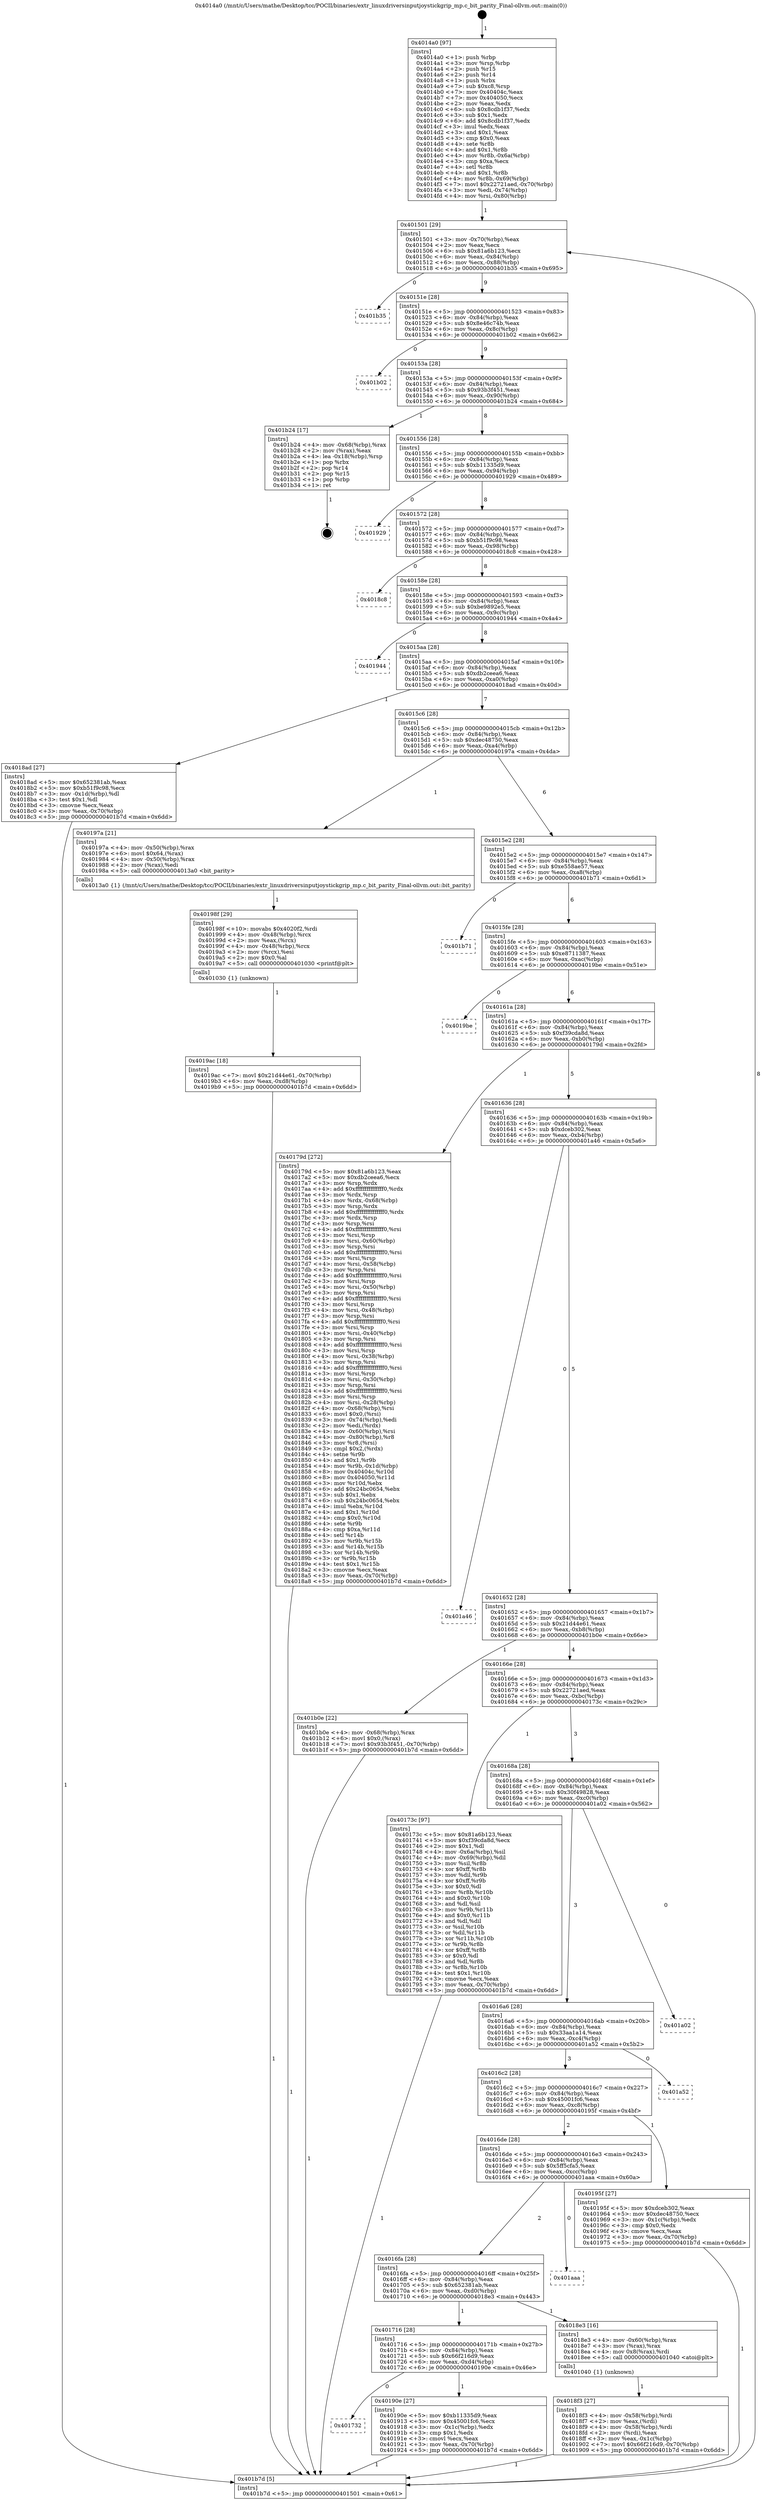 digraph "0x4014a0" {
  label = "0x4014a0 (/mnt/c/Users/mathe/Desktop/tcc/POCII/binaries/extr_linuxdriversinputjoystickgrip_mp.c_bit_parity_Final-ollvm.out::main(0))"
  labelloc = "t"
  node[shape=record]

  Entry [label="",width=0.3,height=0.3,shape=circle,fillcolor=black,style=filled]
  "0x401501" [label="{
     0x401501 [29]\l
     | [instrs]\l
     &nbsp;&nbsp;0x401501 \<+3\>: mov -0x70(%rbp),%eax\l
     &nbsp;&nbsp;0x401504 \<+2\>: mov %eax,%ecx\l
     &nbsp;&nbsp;0x401506 \<+6\>: sub $0x81a6b123,%ecx\l
     &nbsp;&nbsp;0x40150c \<+6\>: mov %eax,-0x84(%rbp)\l
     &nbsp;&nbsp;0x401512 \<+6\>: mov %ecx,-0x88(%rbp)\l
     &nbsp;&nbsp;0x401518 \<+6\>: je 0000000000401b35 \<main+0x695\>\l
  }"]
  "0x401b35" [label="{
     0x401b35\l
  }", style=dashed]
  "0x40151e" [label="{
     0x40151e [28]\l
     | [instrs]\l
     &nbsp;&nbsp;0x40151e \<+5\>: jmp 0000000000401523 \<main+0x83\>\l
     &nbsp;&nbsp;0x401523 \<+6\>: mov -0x84(%rbp),%eax\l
     &nbsp;&nbsp;0x401529 \<+5\>: sub $0x8e46c74b,%eax\l
     &nbsp;&nbsp;0x40152e \<+6\>: mov %eax,-0x8c(%rbp)\l
     &nbsp;&nbsp;0x401534 \<+6\>: je 0000000000401b02 \<main+0x662\>\l
  }"]
  Exit [label="",width=0.3,height=0.3,shape=circle,fillcolor=black,style=filled,peripheries=2]
  "0x401b02" [label="{
     0x401b02\l
  }", style=dashed]
  "0x40153a" [label="{
     0x40153a [28]\l
     | [instrs]\l
     &nbsp;&nbsp;0x40153a \<+5\>: jmp 000000000040153f \<main+0x9f\>\l
     &nbsp;&nbsp;0x40153f \<+6\>: mov -0x84(%rbp),%eax\l
     &nbsp;&nbsp;0x401545 \<+5\>: sub $0x93b3f451,%eax\l
     &nbsp;&nbsp;0x40154a \<+6\>: mov %eax,-0x90(%rbp)\l
     &nbsp;&nbsp;0x401550 \<+6\>: je 0000000000401b24 \<main+0x684\>\l
  }"]
  "0x4019ac" [label="{
     0x4019ac [18]\l
     | [instrs]\l
     &nbsp;&nbsp;0x4019ac \<+7\>: movl $0x21d44e61,-0x70(%rbp)\l
     &nbsp;&nbsp;0x4019b3 \<+6\>: mov %eax,-0xd8(%rbp)\l
     &nbsp;&nbsp;0x4019b9 \<+5\>: jmp 0000000000401b7d \<main+0x6dd\>\l
  }"]
  "0x401b24" [label="{
     0x401b24 [17]\l
     | [instrs]\l
     &nbsp;&nbsp;0x401b24 \<+4\>: mov -0x68(%rbp),%rax\l
     &nbsp;&nbsp;0x401b28 \<+2\>: mov (%rax),%eax\l
     &nbsp;&nbsp;0x401b2a \<+4\>: lea -0x18(%rbp),%rsp\l
     &nbsp;&nbsp;0x401b2e \<+1\>: pop %rbx\l
     &nbsp;&nbsp;0x401b2f \<+2\>: pop %r14\l
     &nbsp;&nbsp;0x401b31 \<+2\>: pop %r15\l
     &nbsp;&nbsp;0x401b33 \<+1\>: pop %rbp\l
     &nbsp;&nbsp;0x401b34 \<+1\>: ret\l
  }"]
  "0x401556" [label="{
     0x401556 [28]\l
     | [instrs]\l
     &nbsp;&nbsp;0x401556 \<+5\>: jmp 000000000040155b \<main+0xbb\>\l
     &nbsp;&nbsp;0x40155b \<+6\>: mov -0x84(%rbp),%eax\l
     &nbsp;&nbsp;0x401561 \<+5\>: sub $0xb11335d9,%eax\l
     &nbsp;&nbsp;0x401566 \<+6\>: mov %eax,-0x94(%rbp)\l
     &nbsp;&nbsp;0x40156c \<+6\>: je 0000000000401929 \<main+0x489\>\l
  }"]
  "0x40198f" [label="{
     0x40198f [29]\l
     | [instrs]\l
     &nbsp;&nbsp;0x40198f \<+10\>: movabs $0x4020f2,%rdi\l
     &nbsp;&nbsp;0x401999 \<+4\>: mov -0x48(%rbp),%rcx\l
     &nbsp;&nbsp;0x40199d \<+2\>: mov %eax,(%rcx)\l
     &nbsp;&nbsp;0x40199f \<+4\>: mov -0x48(%rbp),%rcx\l
     &nbsp;&nbsp;0x4019a3 \<+2\>: mov (%rcx),%esi\l
     &nbsp;&nbsp;0x4019a5 \<+2\>: mov $0x0,%al\l
     &nbsp;&nbsp;0x4019a7 \<+5\>: call 0000000000401030 \<printf@plt\>\l
     | [calls]\l
     &nbsp;&nbsp;0x401030 \{1\} (unknown)\l
  }"]
  "0x401929" [label="{
     0x401929\l
  }", style=dashed]
  "0x401572" [label="{
     0x401572 [28]\l
     | [instrs]\l
     &nbsp;&nbsp;0x401572 \<+5\>: jmp 0000000000401577 \<main+0xd7\>\l
     &nbsp;&nbsp;0x401577 \<+6\>: mov -0x84(%rbp),%eax\l
     &nbsp;&nbsp;0x40157d \<+5\>: sub $0xb51f9c98,%eax\l
     &nbsp;&nbsp;0x401582 \<+6\>: mov %eax,-0x98(%rbp)\l
     &nbsp;&nbsp;0x401588 \<+6\>: je 00000000004018c8 \<main+0x428\>\l
  }"]
  "0x401732" [label="{
     0x401732\l
  }", style=dashed]
  "0x4018c8" [label="{
     0x4018c8\l
  }", style=dashed]
  "0x40158e" [label="{
     0x40158e [28]\l
     | [instrs]\l
     &nbsp;&nbsp;0x40158e \<+5\>: jmp 0000000000401593 \<main+0xf3\>\l
     &nbsp;&nbsp;0x401593 \<+6\>: mov -0x84(%rbp),%eax\l
     &nbsp;&nbsp;0x401599 \<+5\>: sub $0xbe9892e5,%eax\l
     &nbsp;&nbsp;0x40159e \<+6\>: mov %eax,-0x9c(%rbp)\l
     &nbsp;&nbsp;0x4015a4 \<+6\>: je 0000000000401944 \<main+0x4a4\>\l
  }"]
  "0x40190e" [label="{
     0x40190e [27]\l
     | [instrs]\l
     &nbsp;&nbsp;0x40190e \<+5\>: mov $0xb11335d9,%eax\l
     &nbsp;&nbsp;0x401913 \<+5\>: mov $0x45001fc6,%ecx\l
     &nbsp;&nbsp;0x401918 \<+3\>: mov -0x1c(%rbp),%edx\l
     &nbsp;&nbsp;0x40191b \<+3\>: cmp $0x1,%edx\l
     &nbsp;&nbsp;0x40191e \<+3\>: cmovl %ecx,%eax\l
     &nbsp;&nbsp;0x401921 \<+3\>: mov %eax,-0x70(%rbp)\l
     &nbsp;&nbsp;0x401924 \<+5\>: jmp 0000000000401b7d \<main+0x6dd\>\l
  }"]
  "0x401944" [label="{
     0x401944\l
  }", style=dashed]
  "0x4015aa" [label="{
     0x4015aa [28]\l
     | [instrs]\l
     &nbsp;&nbsp;0x4015aa \<+5\>: jmp 00000000004015af \<main+0x10f\>\l
     &nbsp;&nbsp;0x4015af \<+6\>: mov -0x84(%rbp),%eax\l
     &nbsp;&nbsp;0x4015b5 \<+5\>: sub $0xdb2ceea6,%eax\l
     &nbsp;&nbsp;0x4015ba \<+6\>: mov %eax,-0xa0(%rbp)\l
     &nbsp;&nbsp;0x4015c0 \<+6\>: je 00000000004018ad \<main+0x40d\>\l
  }"]
  "0x4018f3" [label="{
     0x4018f3 [27]\l
     | [instrs]\l
     &nbsp;&nbsp;0x4018f3 \<+4\>: mov -0x58(%rbp),%rdi\l
     &nbsp;&nbsp;0x4018f7 \<+2\>: mov %eax,(%rdi)\l
     &nbsp;&nbsp;0x4018f9 \<+4\>: mov -0x58(%rbp),%rdi\l
     &nbsp;&nbsp;0x4018fd \<+2\>: mov (%rdi),%eax\l
     &nbsp;&nbsp;0x4018ff \<+3\>: mov %eax,-0x1c(%rbp)\l
     &nbsp;&nbsp;0x401902 \<+7\>: movl $0x66f216d9,-0x70(%rbp)\l
     &nbsp;&nbsp;0x401909 \<+5\>: jmp 0000000000401b7d \<main+0x6dd\>\l
  }"]
  "0x4018ad" [label="{
     0x4018ad [27]\l
     | [instrs]\l
     &nbsp;&nbsp;0x4018ad \<+5\>: mov $0x652381ab,%eax\l
     &nbsp;&nbsp;0x4018b2 \<+5\>: mov $0xb51f9c98,%ecx\l
     &nbsp;&nbsp;0x4018b7 \<+3\>: mov -0x1d(%rbp),%dl\l
     &nbsp;&nbsp;0x4018ba \<+3\>: test $0x1,%dl\l
     &nbsp;&nbsp;0x4018bd \<+3\>: cmovne %ecx,%eax\l
     &nbsp;&nbsp;0x4018c0 \<+3\>: mov %eax,-0x70(%rbp)\l
     &nbsp;&nbsp;0x4018c3 \<+5\>: jmp 0000000000401b7d \<main+0x6dd\>\l
  }"]
  "0x4015c6" [label="{
     0x4015c6 [28]\l
     | [instrs]\l
     &nbsp;&nbsp;0x4015c6 \<+5\>: jmp 00000000004015cb \<main+0x12b\>\l
     &nbsp;&nbsp;0x4015cb \<+6\>: mov -0x84(%rbp),%eax\l
     &nbsp;&nbsp;0x4015d1 \<+5\>: sub $0xdec48750,%eax\l
     &nbsp;&nbsp;0x4015d6 \<+6\>: mov %eax,-0xa4(%rbp)\l
     &nbsp;&nbsp;0x4015dc \<+6\>: je 000000000040197a \<main+0x4da\>\l
  }"]
  "0x401716" [label="{
     0x401716 [28]\l
     | [instrs]\l
     &nbsp;&nbsp;0x401716 \<+5\>: jmp 000000000040171b \<main+0x27b\>\l
     &nbsp;&nbsp;0x40171b \<+6\>: mov -0x84(%rbp),%eax\l
     &nbsp;&nbsp;0x401721 \<+5\>: sub $0x66f216d9,%eax\l
     &nbsp;&nbsp;0x401726 \<+6\>: mov %eax,-0xd4(%rbp)\l
     &nbsp;&nbsp;0x40172c \<+6\>: je 000000000040190e \<main+0x46e\>\l
  }"]
  "0x40197a" [label="{
     0x40197a [21]\l
     | [instrs]\l
     &nbsp;&nbsp;0x40197a \<+4\>: mov -0x50(%rbp),%rax\l
     &nbsp;&nbsp;0x40197e \<+6\>: movl $0x64,(%rax)\l
     &nbsp;&nbsp;0x401984 \<+4\>: mov -0x50(%rbp),%rax\l
     &nbsp;&nbsp;0x401988 \<+2\>: mov (%rax),%edi\l
     &nbsp;&nbsp;0x40198a \<+5\>: call 00000000004013a0 \<bit_parity\>\l
     | [calls]\l
     &nbsp;&nbsp;0x4013a0 \{1\} (/mnt/c/Users/mathe/Desktop/tcc/POCII/binaries/extr_linuxdriversinputjoystickgrip_mp.c_bit_parity_Final-ollvm.out::bit_parity)\l
  }"]
  "0x4015e2" [label="{
     0x4015e2 [28]\l
     | [instrs]\l
     &nbsp;&nbsp;0x4015e2 \<+5\>: jmp 00000000004015e7 \<main+0x147\>\l
     &nbsp;&nbsp;0x4015e7 \<+6\>: mov -0x84(%rbp),%eax\l
     &nbsp;&nbsp;0x4015ed \<+5\>: sub $0xe558ae57,%eax\l
     &nbsp;&nbsp;0x4015f2 \<+6\>: mov %eax,-0xa8(%rbp)\l
     &nbsp;&nbsp;0x4015f8 \<+6\>: je 0000000000401b71 \<main+0x6d1\>\l
  }"]
  "0x4018e3" [label="{
     0x4018e3 [16]\l
     | [instrs]\l
     &nbsp;&nbsp;0x4018e3 \<+4\>: mov -0x60(%rbp),%rax\l
     &nbsp;&nbsp;0x4018e7 \<+3\>: mov (%rax),%rax\l
     &nbsp;&nbsp;0x4018ea \<+4\>: mov 0x8(%rax),%rdi\l
     &nbsp;&nbsp;0x4018ee \<+5\>: call 0000000000401040 \<atoi@plt\>\l
     | [calls]\l
     &nbsp;&nbsp;0x401040 \{1\} (unknown)\l
  }"]
  "0x401b71" [label="{
     0x401b71\l
  }", style=dashed]
  "0x4015fe" [label="{
     0x4015fe [28]\l
     | [instrs]\l
     &nbsp;&nbsp;0x4015fe \<+5\>: jmp 0000000000401603 \<main+0x163\>\l
     &nbsp;&nbsp;0x401603 \<+6\>: mov -0x84(%rbp),%eax\l
     &nbsp;&nbsp;0x401609 \<+5\>: sub $0xe8711387,%eax\l
     &nbsp;&nbsp;0x40160e \<+6\>: mov %eax,-0xac(%rbp)\l
     &nbsp;&nbsp;0x401614 \<+6\>: je 00000000004019be \<main+0x51e\>\l
  }"]
  "0x4016fa" [label="{
     0x4016fa [28]\l
     | [instrs]\l
     &nbsp;&nbsp;0x4016fa \<+5\>: jmp 00000000004016ff \<main+0x25f\>\l
     &nbsp;&nbsp;0x4016ff \<+6\>: mov -0x84(%rbp),%eax\l
     &nbsp;&nbsp;0x401705 \<+5\>: sub $0x652381ab,%eax\l
     &nbsp;&nbsp;0x40170a \<+6\>: mov %eax,-0xd0(%rbp)\l
     &nbsp;&nbsp;0x401710 \<+6\>: je 00000000004018e3 \<main+0x443\>\l
  }"]
  "0x4019be" [label="{
     0x4019be\l
  }", style=dashed]
  "0x40161a" [label="{
     0x40161a [28]\l
     | [instrs]\l
     &nbsp;&nbsp;0x40161a \<+5\>: jmp 000000000040161f \<main+0x17f\>\l
     &nbsp;&nbsp;0x40161f \<+6\>: mov -0x84(%rbp),%eax\l
     &nbsp;&nbsp;0x401625 \<+5\>: sub $0xf39cda8d,%eax\l
     &nbsp;&nbsp;0x40162a \<+6\>: mov %eax,-0xb0(%rbp)\l
     &nbsp;&nbsp;0x401630 \<+6\>: je 000000000040179d \<main+0x2fd\>\l
  }"]
  "0x401aaa" [label="{
     0x401aaa\l
  }", style=dashed]
  "0x40179d" [label="{
     0x40179d [272]\l
     | [instrs]\l
     &nbsp;&nbsp;0x40179d \<+5\>: mov $0x81a6b123,%eax\l
     &nbsp;&nbsp;0x4017a2 \<+5\>: mov $0xdb2ceea6,%ecx\l
     &nbsp;&nbsp;0x4017a7 \<+3\>: mov %rsp,%rdx\l
     &nbsp;&nbsp;0x4017aa \<+4\>: add $0xfffffffffffffff0,%rdx\l
     &nbsp;&nbsp;0x4017ae \<+3\>: mov %rdx,%rsp\l
     &nbsp;&nbsp;0x4017b1 \<+4\>: mov %rdx,-0x68(%rbp)\l
     &nbsp;&nbsp;0x4017b5 \<+3\>: mov %rsp,%rdx\l
     &nbsp;&nbsp;0x4017b8 \<+4\>: add $0xfffffffffffffff0,%rdx\l
     &nbsp;&nbsp;0x4017bc \<+3\>: mov %rdx,%rsp\l
     &nbsp;&nbsp;0x4017bf \<+3\>: mov %rsp,%rsi\l
     &nbsp;&nbsp;0x4017c2 \<+4\>: add $0xfffffffffffffff0,%rsi\l
     &nbsp;&nbsp;0x4017c6 \<+3\>: mov %rsi,%rsp\l
     &nbsp;&nbsp;0x4017c9 \<+4\>: mov %rsi,-0x60(%rbp)\l
     &nbsp;&nbsp;0x4017cd \<+3\>: mov %rsp,%rsi\l
     &nbsp;&nbsp;0x4017d0 \<+4\>: add $0xfffffffffffffff0,%rsi\l
     &nbsp;&nbsp;0x4017d4 \<+3\>: mov %rsi,%rsp\l
     &nbsp;&nbsp;0x4017d7 \<+4\>: mov %rsi,-0x58(%rbp)\l
     &nbsp;&nbsp;0x4017db \<+3\>: mov %rsp,%rsi\l
     &nbsp;&nbsp;0x4017de \<+4\>: add $0xfffffffffffffff0,%rsi\l
     &nbsp;&nbsp;0x4017e2 \<+3\>: mov %rsi,%rsp\l
     &nbsp;&nbsp;0x4017e5 \<+4\>: mov %rsi,-0x50(%rbp)\l
     &nbsp;&nbsp;0x4017e9 \<+3\>: mov %rsp,%rsi\l
     &nbsp;&nbsp;0x4017ec \<+4\>: add $0xfffffffffffffff0,%rsi\l
     &nbsp;&nbsp;0x4017f0 \<+3\>: mov %rsi,%rsp\l
     &nbsp;&nbsp;0x4017f3 \<+4\>: mov %rsi,-0x48(%rbp)\l
     &nbsp;&nbsp;0x4017f7 \<+3\>: mov %rsp,%rsi\l
     &nbsp;&nbsp;0x4017fa \<+4\>: add $0xfffffffffffffff0,%rsi\l
     &nbsp;&nbsp;0x4017fe \<+3\>: mov %rsi,%rsp\l
     &nbsp;&nbsp;0x401801 \<+4\>: mov %rsi,-0x40(%rbp)\l
     &nbsp;&nbsp;0x401805 \<+3\>: mov %rsp,%rsi\l
     &nbsp;&nbsp;0x401808 \<+4\>: add $0xfffffffffffffff0,%rsi\l
     &nbsp;&nbsp;0x40180c \<+3\>: mov %rsi,%rsp\l
     &nbsp;&nbsp;0x40180f \<+4\>: mov %rsi,-0x38(%rbp)\l
     &nbsp;&nbsp;0x401813 \<+3\>: mov %rsp,%rsi\l
     &nbsp;&nbsp;0x401816 \<+4\>: add $0xfffffffffffffff0,%rsi\l
     &nbsp;&nbsp;0x40181a \<+3\>: mov %rsi,%rsp\l
     &nbsp;&nbsp;0x40181d \<+4\>: mov %rsi,-0x30(%rbp)\l
     &nbsp;&nbsp;0x401821 \<+3\>: mov %rsp,%rsi\l
     &nbsp;&nbsp;0x401824 \<+4\>: add $0xfffffffffffffff0,%rsi\l
     &nbsp;&nbsp;0x401828 \<+3\>: mov %rsi,%rsp\l
     &nbsp;&nbsp;0x40182b \<+4\>: mov %rsi,-0x28(%rbp)\l
     &nbsp;&nbsp;0x40182f \<+4\>: mov -0x68(%rbp),%rsi\l
     &nbsp;&nbsp;0x401833 \<+6\>: movl $0x0,(%rsi)\l
     &nbsp;&nbsp;0x401839 \<+3\>: mov -0x74(%rbp),%edi\l
     &nbsp;&nbsp;0x40183c \<+2\>: mov %edi,(%rdx)\l
     &nbsp;&nbsp;0x40183e \<+4\>: mov -0x60(%rbp),%rsi\l
     &nbsp;&nbsp;0x401842 \<+4\>: mov -0x80(%rbp),%r8\l
     &nbsp;&nbsp;0x401846 \<+3\>: mov %r8,(%rsi)\l
     &nbsp;&nbsp;0x401849 \<+3\>: cmpl $0x2,(%rdx)\l
     &nbsp;&nbsp;0x40184c \<+4\>: setne %r9b\l
     &nbsp;&nbsp;0x401850 \<+4\>: and $0x1,%r9b\l
     &nbsp;&nbsp;0x401854 \<+4\>: mov %r9b,-0x1d(%rbp)\l
     &nbsp;&nbsp;0x401858 \<+8\>: mov 0x40404c,%r10d\l
     &nbsp;&nbsp;0x401860 \<+8\>: mov 0x404050,%r11d\l
     &nbsp;&nbsp;0x401868 \<+3\>: mov %r10d,%ebx\l
     &nbsp;&nbsp;0x40186b \<+6\>: add $0x24bc0654,%ebx\l
     &nbsp;&nbsp;0x401871 \<+3\>: sub $0x1,%ebx\l
     &nbsp;&nbsp;0x401874 \<+6\>: sub $0x24bc0654,%ebx\l
     &nbsp;&nbsp;0x40187a \<+4\>: imul %ebx,%r10d\l
     &nbsp;&nbsp;0x40187e \<+4\>: and $0x1,%r10d\l
     &nbsp;&nbsp;0x401882 \<+4\>: cmp $0x0,%r10d\l
     &nbsp;&nbsp;0x401886 \<+4\>: sete %r9b\l
     &nbsp;&nbsp;0x40188a \<+4\>: cmp $0xa,%r11d\l
     &nbsp;&nbsp;0x40188e \<+4\>: setl %r14b\l
     &nbsp;&nbsp;0x401892 \<+3\>: mov %r9b,%r15b\l
     &nbsp;&nbsp;0x401895 \<+3\>: and %r14b,%r15b\l
     &nbsp;&nbsp;0x401898 \<+3\>: xor %r14b,%r9b\l
     &nbsp;&nbsp;0x40189b \<+3\>: or %r9b,%r15b\l
     &nbsp;&nbsp;0x40189e \<+4\>: test $0x1,%r15b\l
     &nbsp;&nbsp;0x4018a2 \<+3\>: cmovne %ecx,%eax\l
     &nbsp;&nbsp;0x4018a5 \<+3\>: mov %eax,-0x70(%rbp)\l
     &nbsp;&nbsp;0x4018a8 \<+5\>: jmp 0000000000401b7d \<main+0x6dd\>\l
  }"]
  "0x401636" [label="{
     0x401636 [28]\l
     | [instrs]\l
     &nbsp;&nbsp;0x401636 \<+5\>: jmp 000000000040163b \<main+0x19b\>\l
     &nbsp;&nbsp;0x40163b \<+6\>: mov -0x84(%rbp),%eax\l
     &nbsp;&nbsp;0x401641 \<+5\>: sub $0xdceb302,%eax\l
     &nbsp;&nbsp;0x401646 \<+6\>: mov %eax,-0xb4(%rbp)\l
     &nbsp;&nbsp;0x40164c \<+6\>: je 0000000000401a46 \<main+0x5a6\>\l
  }"]
  "0x4016de" [label="{
     0x4016de [28]\l
     | [instrs]\l
     &nbsp;&nbsp;0x4016de \<+5\>: jmp 00000000004016e3 \<main+0x243\>\l
     &nbsp;&nbsp;0x4016e3 \<+6\>: mov -0x84(%rbp),%eax\l
     &nbsp;&nbsp;0x4016e9 \<+5\>: sub $0x5ff5cfa5,%eax\l
     &nbsp;&nbsp;0x4016ee \<+6\>: mov %eax,-0xcc(%rbp)\l
     &nbsp;&nbsp;0x4016f4 \<+6\>: je 0000000000401aaa \<main+0x60a\>\l
  }"]
  "0x401a46" [label="{
     0x401a46\l
  }", style=dashed]
  "0x401652" [label="{
     0x401652 [28]\l
     | [instrs]\l
     &nbsp;&nbsp;0x401652 \<+5\>: jmp 0000000000401657 \<main+0x1b7\>\l
     &nbsp;&nbsp;0x401657 \<+6\>: mov -0x84(%rbp),%eax\l
     &nbsp;&nbsp;0x40165d \<+5\>: sub $0x21d44e61,%eax\l
     &nbsp;&nbsp;0x401662 \<+6\>: mov %eax,-0xb8(%rbp)\l
     &nbsp;&nbsp;0x401668 \<+6\>: je 0000000000401b0e \<main+0x66e\>\l
  }"]
  "0x40195f" [label="{
     0x40195f [27]\l
     | [instrs]\l
     &nbsp;&nbsp;0x40195f \<+5\>: mov $0xdceb302,%eax\l
     &nbsp;&nbsp;0x401964 \<+5\>: mov $0xdec48750,%ecx\l
     &nbsp;&nbsp;0x401969 \<+3\>: mov -0x1c(%rbp),%edx\l
     &nbsp;&nbsp;0x40196c \<+3\>: cmp $0x0,%edx\l
     &nbsp;&nbsp;0x40196f \<+3\>: cmove %ecx,%eax\l
     &nbsp;&nbsp;0x401972 \<+3\>: mov %eax,-0x70(%rbp)\l
     &nbsp;&nbsp;0x401975 \<+5\>: jmp 0000000000401b7d \<main+0x6dd\>\l
  }"]
  "0x401b0e" [label="{
     0x401b0e [22]\l
     | [instrs]\l
     &nbsp;&nbsp;0x401b0e \<+4\>: mov -0x68(%rbp),%rax\l
     &nbsp;&nbsp;0x401b12 \<+6\>: movl $0x0,(%rax)\l
     &nbsp;&nbsp;0x401b18 \<+7\>: movl $0x93b3f451,-0x70(%rbp)\l
     &nbsp;&nbsp;0x401b1f \<+5\>: jmp 0000000000401b7d \<main+0x6dd\>\l
  }"]
  "0x40166e" [label="{
     0x40166e [28]\l
     | [instrs]\l
     &nbsp;&nbsp;0x40166e \<+5\>: jmp 0000000000401673 \<main+0x1d3\>\l
     &nbsp;&nbsp;0x401673 \<+6\>: mov -0x84(%rbp),%eax\l
     &nbsp;&nbsp;0x401679 \<+5\>: sub $0x22721aed,%eax\l
     &nbsp;&nbsp;0x40167e \<+6\>: mov %eax,-0xbc(%rbp)\l
     &nbsp;&nbsp;0x401684 \<+6\>: je 000000000040173c \<main+0x29c\>\l
  }"]
  "0x4016c2" [label="{
     0x4016c2 [28]\l
     | [instrs]\l
     &nbsp;&nbsp;0x4016c2 \<+5\>: jmp 00000000004016c7 \<main+0x227\>\l
     &nbsp;&nbsp;0x4016c7 \<+6\>: mov -0x84(%rbp),%eax\l
     &nbsp;&nbsp;0x4016cd \<+5\>: sub $0x45001fc6,%eax\l
     &nbsp;&nbsp;0x4016d2 \<+6\>: mov %eax,-0xc8(%rbp)\l
     &nbsp;&nbsp;0x4016d8 \<+6\>: je 000000000040195f \<main+0x4bf\>\l
  }"]
  "0x40173c" [label="{
     0x40173c [97]\l
     | [instrs]\l
     &nbsp;&nbsp;0x40173c \<+5\>: mov $0x81a6b123,%eax\l
     &nbsp;&nbsp;0x401741 \<+5\>: mov $0xf39cda8d,%ecx\l
     &nbsp;&nbsp;0x401746 \<+2\>: mov $0x1,%dl\l
     &nbsp;&nbsp;0x401748 \<+4\>: mov -0x6a(%rbp),%sil\l
     &nbsp;&nbsp;0x40174c \<+4\>: mov -0x69(%rbp),%dil\l
     &nbsp;&nbsp;0x401750 \<+3\>: mov %sil,%r8b\l
     &nbsp;&nbsp;0x401753 \<+4\>: xor $0xff,%r8b\l
     &nbsp;&nbsp;0x401757 \<+3\>: mov %dil,%r9b\l
     &nbsp;&nbsp;0x40175a \<+4\>: xor $0xff,%r9b\l
     &nbsp;&nbsp;0x40175e \<+3\>: xor $0x0,%dl\l
     &nbsp;&nbsp;0x401761 \<+3\>: mov %r8b,%r10b\l
     &nbsp;&nbsp;0x401764 \<+4\>: and $0x0,%r10b\l
     &nbsp;&nbsp;0x401768 \<+3\>: and %dl,%sil\l
     &nbsp;&nbsp;0x40176b \<+3\>: mov %r9b,%r11b\l
     &nbsp;&nbsp;0x40176e \<+4\>: and $0x0,%r11b\l
     &nbsp;&nbsp;0x401772 \<+3\>: and %dl,%dil\l
     &nbsp;&nbsp;0x401775 \<+3\>: or %sil,%r10b\l
     &nbsp;&nbsp;0x401778 \<+3\>: or %dil,%r11b\l
     &nbsp;&nbsp;0x40177b \<+3\>: xor %r11b,%r10b\l
     &nbsp;&nbsp;0x40177e \<+3\>: or %r9b,%r8b\l
     &nbsp;&nbsp;0x401781 \<+4\>: xor $0xff,%r8b\l
     &nbsp;&nbsp;0x401785 \<+3\>: or $0x0,%dl\l
     &nbsp;&nbsp;0x401788 \<+3\>: and %dl,%r8b\l
     &nbsp;&nbsp;0x40178b \<+3\>: or %r8b,%r10b\l
     &nbsp;&nbsp;0x40178e \<+4\>: test $0x1,%r10b\l
     &nbsp;&nbsp;0x401792 \<+3\>: cmovne %ecx,%eax\l
     &nbsp;&nbsp;0x401795 \<+3\>: mov %eax,-0x70(%rbp)\l
     &nbsp;&nbsp;0x401798 \<+5\>: jmp 0000000000401b7d \<main+0x6dd\>\l
  }"]
  "0x40168a" [label="{
     0x40168a [28]\l
     | [instrs]\l
     &nbsp;&nbsp;0x40168a \<+5\>: jmp 000000000040168f \<main+0x1ef\>\l
     &nbsp;&nbsp;0x40168f \<+6\>: mov -0x84(%rbp),%eax\l
     &nbsp;&nbsp;0x401695 \<+5\>: sub $0x30f49828,%eax\l
     &nbsp;&nbsp;0x40169a \<+6\>: mov %eax,-0xc0(%rbp)\l
     &nbsp;&nbsp;0x4016a0 \<+6\>: je 0000000000401a02 \<main+0x562\>\l
  }"]
  "0x401b7d" [label="{
     0x401b7d [5]\l
     | [instrs]\l
     &nbsp;&nbsp;0x401b7d \<+5\>: jmp 0000000000401501 \<main+0x61\>\l
  }"]
  "0x4014a0" [label="{
     0x4014a0 [97]\l
     | [instrs]\l
     &nbsp;&nbsp;0x4014a0 \<+1\>: push %rbp\l
     &nbsp;&nbsp;0x4014a1 \<+3\>: mov %rsp,%rbp\l
     &nbsp;&nbsp;0x4014a4 \<+2\>: push %r15\l
     &nbsp;&nbsp;0x4014a6 \<+2\>: push %r14\l
     &nbsp;&nbsp;0x4014a8 \<+1\>: push %rbx\l
     &nbsp;&nbsp;0x4014a9 \<+7\>: sub $0xc8,%rsp\l
     &nbsp;&nbsp;0x4014b0 \<+7\>: mov 0x40404c,%eax\l
     &nbsp;&nbsp;0x4014b7 \<+7\>: mov 0x404050,%ecx\l
     &nbsp;&nbsp;0x4014be \<+2\>: mov %eax,%edx\l
     &nbsp;&nbsp;0x4014c0 \<+6\>: sub $0x8cdb1f37,%edx\l
     &nbsp;&nbsp;0x4014c6 \<+3\>: sub $0x1,%edx\l
     &nbsp;&nbsp;0x4014c9 \<+6\>: add $0x8cdb1f37,%edx\l
     &nbsp;&nbsp;0x4014cf \<+3\>: imul %edx,%eax\l
     &nbsp;&nbsp;0x4014d2 \<+3\>: and $0x1,%eax\l
     &nbsp;&nbsp;0x4014d5 \<+3\>: cmp $0x0,%eax\l
     &nbsp;&nbsp;0x4014d8 \<+4\>: sete %r8b\l
     &nbsp;&nbsp;0x4014dc \<+4\>: and $0x1,%r8b\l
     &nbsp;&nbsp;0x4014e0 \<+4\>: mov %r8b,-0x6a(%rbp)\l
     &nbsp;&nbsp;0x4014e4 \<+3\>: cmp $0xa,%ecx\l
     &nbsp;&nbsp;0x4014e7 \<+4\>: setl %r8b\l
     &nbsp;&nbsp;0x4014eb \<+4\>: and $0x1,%r8b\l
     &nbsp;&nbsp;0x4014ef \<+4\>: mov %r8b,-0x69(%rbp)\l
     &nbsp;&nbsp;0x4014f3 \<+7\>: movl $0x22721aed,-0x70(%rbp)\l
     &nbsp;&nbsp;0x4014fa \<+3\>: mov %edi,-0x74(%rbp)\l
     &nbsp;&nbsp;0x4014fd \<+4\>: mov %rsi,-0x80(%rbp)\l
  }"]
  "0x401a52" [label="{
     0x401a52\l
  }", style=dashed]
  "0x4016a6" [label="{
     0x4016a6 [28]\l
     | [instrs]\l
     &nbsp;&nbsp;0x4016a6 \<+5\>: jmp 00000000004016ab \<main+0x20b\>\l
     &nbsp;&nbsp;0x4016ab \<+6\>: mov -0x84(%rbp),%eax\l
     &nbsp;&nbsp;0x4016b1 \<+5\>: sub $0x33aa1a14,%eax\l
     &nbsp;&nbsp;0x4016b6 \<+6\>: mov %eax,-0xc4(%rbp)\l
     &nbsp;&nbsp;0x4016bc \<+6\>: je 0000000000401a52 \<main+0x5b2\>\l
  }"]
  "0x401a02" [label="{
     0x401a02\l
  }", style=dashed]
  Entry -> "0x4014a0" [label=" 1"]
  "0x401501" -> "0x401b35" [label=" 0"]
  "0x401501" -> "0x40151e" [label=" 9"]
  "0x401b24" -> Exit [label=" 1"]
  "0x40151e" -> "0x401b02" [label=" 0"]
  "0x40151e" -> "0x40153a" [label=" 9"]
  "0x401b0e" -> "0x401b7d" [label=" 1"]
  "0x40153a" -> "0x401b24" [label=" 1"]
  "0x40153a" -> "0x401556" [label=" 8"]
  "0x4019ac" -> "0x401b7d" [label=" 1"]
  "0x401556" -> "0x401929" [label=" 0"]
  "0x401556" -> "0x401572" [label=" 8"]
  "0x40198f" -> "0x4019ac" [label=" 1"]
  "0x401572" -> "0x4018c8" [label=" 0"]
  "0x401572" -> "0x40158e" [label=" 8"]
  "0x40197a" -> "0x40198f" [label=" 1"]
  "0x40158e" -> "0x401944" [label=" 0"]
  "0x40158e" -> "0x4015aa" [label=" 8"]
  "0x40195f" -> "0x401b7d" [label=" 1"]
  "0x4015aa" -> "0x4018ad" [label=" 1"]
  "0x4015aa" -> "0x4015c6" [label=" 7"]
  "0x401716" -> "0x401732" [label=" 0"]
  "0x4015c6" -> "0x40197a" [label=" 1"]
  "0x4015c6" -> "0x4015e2" [label=" 6"]
  "0x401716" -> "0x40190e" [label=" 1"]
  "0x4015e2" -> "0x401b71" [label=" 0"]
  "0x4015e2" -> "0x4015fe" [label=" 6"]
  "0x40190e" -> "0x401b7d" [label=" 1"]
  "0x4015fe" -> "0x4019be" [label=" 0"]
  "0x4015fe" -> "0x40161a" [label=" 6"]
  "0x4018e3" -> "0x4018f3" [label=" 1"]
  "0x40161a" -> "0x40179d" [label=" 1"]
  "0x40161a" -> "0x401636" [label=" 5"]
  "0x4016fa" -> "0x401716" [label=" 1"]
  "0x401636" -> "0x401a46" [label=" 0"]
  "0x401636" -> "0x401652" [label=" 5"]
  "0x4018f3" -> "0x401b7d" [label=" 1"]
  "0x401652" -> "0x401b0e" [label=" 1"]
  "0x401652" -> "0x40166e" [label=" 4"]
  "0x4016de" -> "0x4016fa" [label=" 2"]
  "0x40166e" -> "0x40173c" [label=" 1"]
  "0x40166e" -> "0x40168a" [label=" 3"]
  "0x40173c" -> "0x401b7d" [label=" 1"]
  "0x4014a0" -> "0x401501" [label=" 1"]
  "0x401b7d" -> "0x401501" [label=" 8"]
  "0x4016fa" -> "0x4018e3" [label=" 1"]
  "0x40179d" -> "0x401b7d" [label=" 1"]
  "0x4018ad" -> "0x401b7d" [label=" 1"]
  "0x4016c2" -> "0x4016de" [label=" 2"]
  "0x40168a" -> "0x401a02" [label=" 0"]
  "0x40168a" -> "0x4016a6" [label=" 3"]
  "0x4016c2" -> "0x40195f" [label=" 1"]
  "0x4016a6" -> "0x401a52" [label=" 0"]
  "0x4016a6" -> "0x4016c2" [label=" 3"]
  "0x4016de" -> "0x401aaa" [label=" 0"]
}

